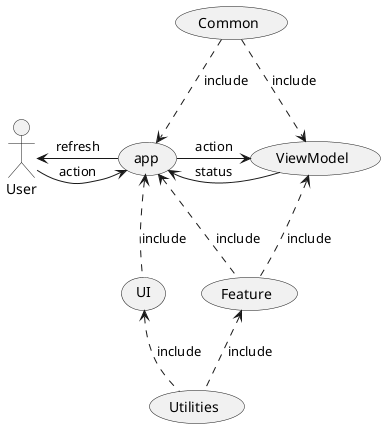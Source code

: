 @startuml
'https://plantuml.com/use-case-diagram

User -> (app) : action
(app) -> User : refresh

(app) -> (ViewModel) : action
(ViewModel) -> (app) : status

(Common) ..> (app) : include
(Common) ..> (ViewModel) : include

(app) <.. (UI) : include
(app) <.. (Feature) : include
(UI) <.. (Utilities) : include
(Feature) <.. (Utilities) : include
(ViewModel) <.. (Feature) : include

@enduml